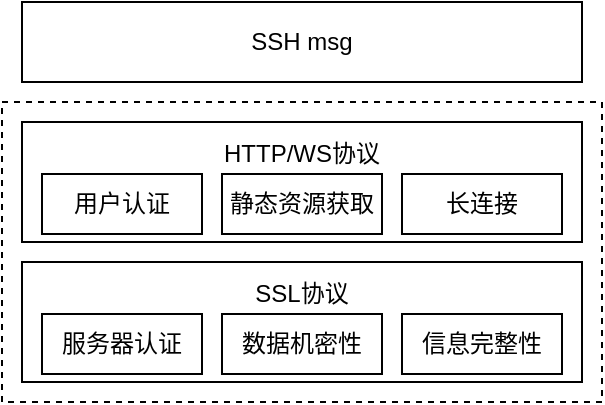 <mxfile version="14.7.8" type="github">
  <diagram id="Vc8znIlOkNOBz5esp3x1" name="Page-1">
    <mxGraphModel dx="683" dy="375" grid="1" gridSize="10" guides="1" tooltips="1" connect="1" arrows="1" fold="1" page="1" pageScale="1" pageWidth="827" pageHeight="1169" math="0" shadow="0">
      <root>
        <mxCell id="0" />
        <mxCell id="1" parent="0" />
        <mxCell id="i3mF8PBuOg7z4iGojDpi-1" value="SSH msg" style="rounded=0;whiteSpace=wrap;html=1;" vertex="1" parent="1">
          <mxGeometry x="240" y="260" width="280" height="40" as="geometry" />
        </mxCell>
        <mxCell id="i3mF8PBuOg7z4iGojDpi-2" value="HTTP/WS协议&lt;br&gt;&lt;br&gt;&amp;nbsp;" style="rounded=0;whiteSpace=wrap;html=1;" vertex="1" parent="1">
          <mxGeometry x="240" y="320" width="280" height="60" as="geometry" />
        </mxCell>
        <mxCell id="i3mF8PBuOg7z4iGojDpi-3" value="SSL协议&lt;br&gt;&lt;br&gt;&amp;nbsp;" style="rounded=0;whiteSpace=wrap;html=1;" vertex="1" parent="1">
          <mxGeometry x="240" y="390" width="280" height="60" as="geometry" />
        </mxCell>
        <mxCell id="i3mF8PBuOg7z4iGojDpi-4" value="&lt;span&gt;服务器认证&lt;/span&gt;" style="rounded=0;whiteSpace=wrap;html=1;" vertex="1" parent="1">
          <mxGeometry x="250" y="416" width="80" height="30" as="geometry" />
        </mxCell>
        <mxCell id="i3mF8PBuOg7z4iGojDpi-5" value="数据机密性" style="rounded=0;whiteSpace=wrap;html=1;" vertex="1" parent="1">
          <mxGeometry x="340" y="416" width="80" height="30" as="geometry" />
        </mxCell>
        <mxCell id="i3mF8PBuOg7z4iGojDpi-7" value="信息完整性" style="rounded=0;whiteSpace=wrap;html=1;" vertex="1" parent="1">
          <mxGeometry x="430" y="416" width="80" height="30" as="geometry" />
        </mxCell>
        <mxCell id="i3mF8PBuOg7z4iGojDpi-8" value="&lt;span&gt;用户认证&lt;/span&gt;" style="rounded=0;whiteSpace=wrap;html=1;" vertex="1" parent="1">
          <mxGeometry x="250" y="346" width="80" height="30" as="geometry" />
        </mxCell>
        <mxCell id="i3mF8PBuOg7z4iGojDpi-9" value="长连接" style="rounded=0;whiteSpace=wrap;html=1;" vertex="1" parent="1">
          <mxGeometry x="430" y="346" width="80" height="30" as="geometry" />
        </mxCell>
        <mxCell id="i3mF8PBuOg7z4iGojDpi-10" value="&lt;span&gt;静态资源获取&lt;/span&gt;" style="rounded=0;whiteSpace=wrap;html=1;" vertex="1" parent="1">
          <mxGeometry x="340" y="346" width="80" height="30" as="geometry" />
        </mxCell>
        <mxCell id="i3mF8PBuOg7z4iGojDpi-11" value="" style="rounded=0;whiteSpace=wrap;html=1;dashed=1;fillColor=none;" vertex="1" parent="1">
          <mxGeometry x="230" y="310" width="300" height="150" as="geometry" />
        </mxCell>
      </root>
    </mxGraphModel>
  </diagram>
</mxfile>
